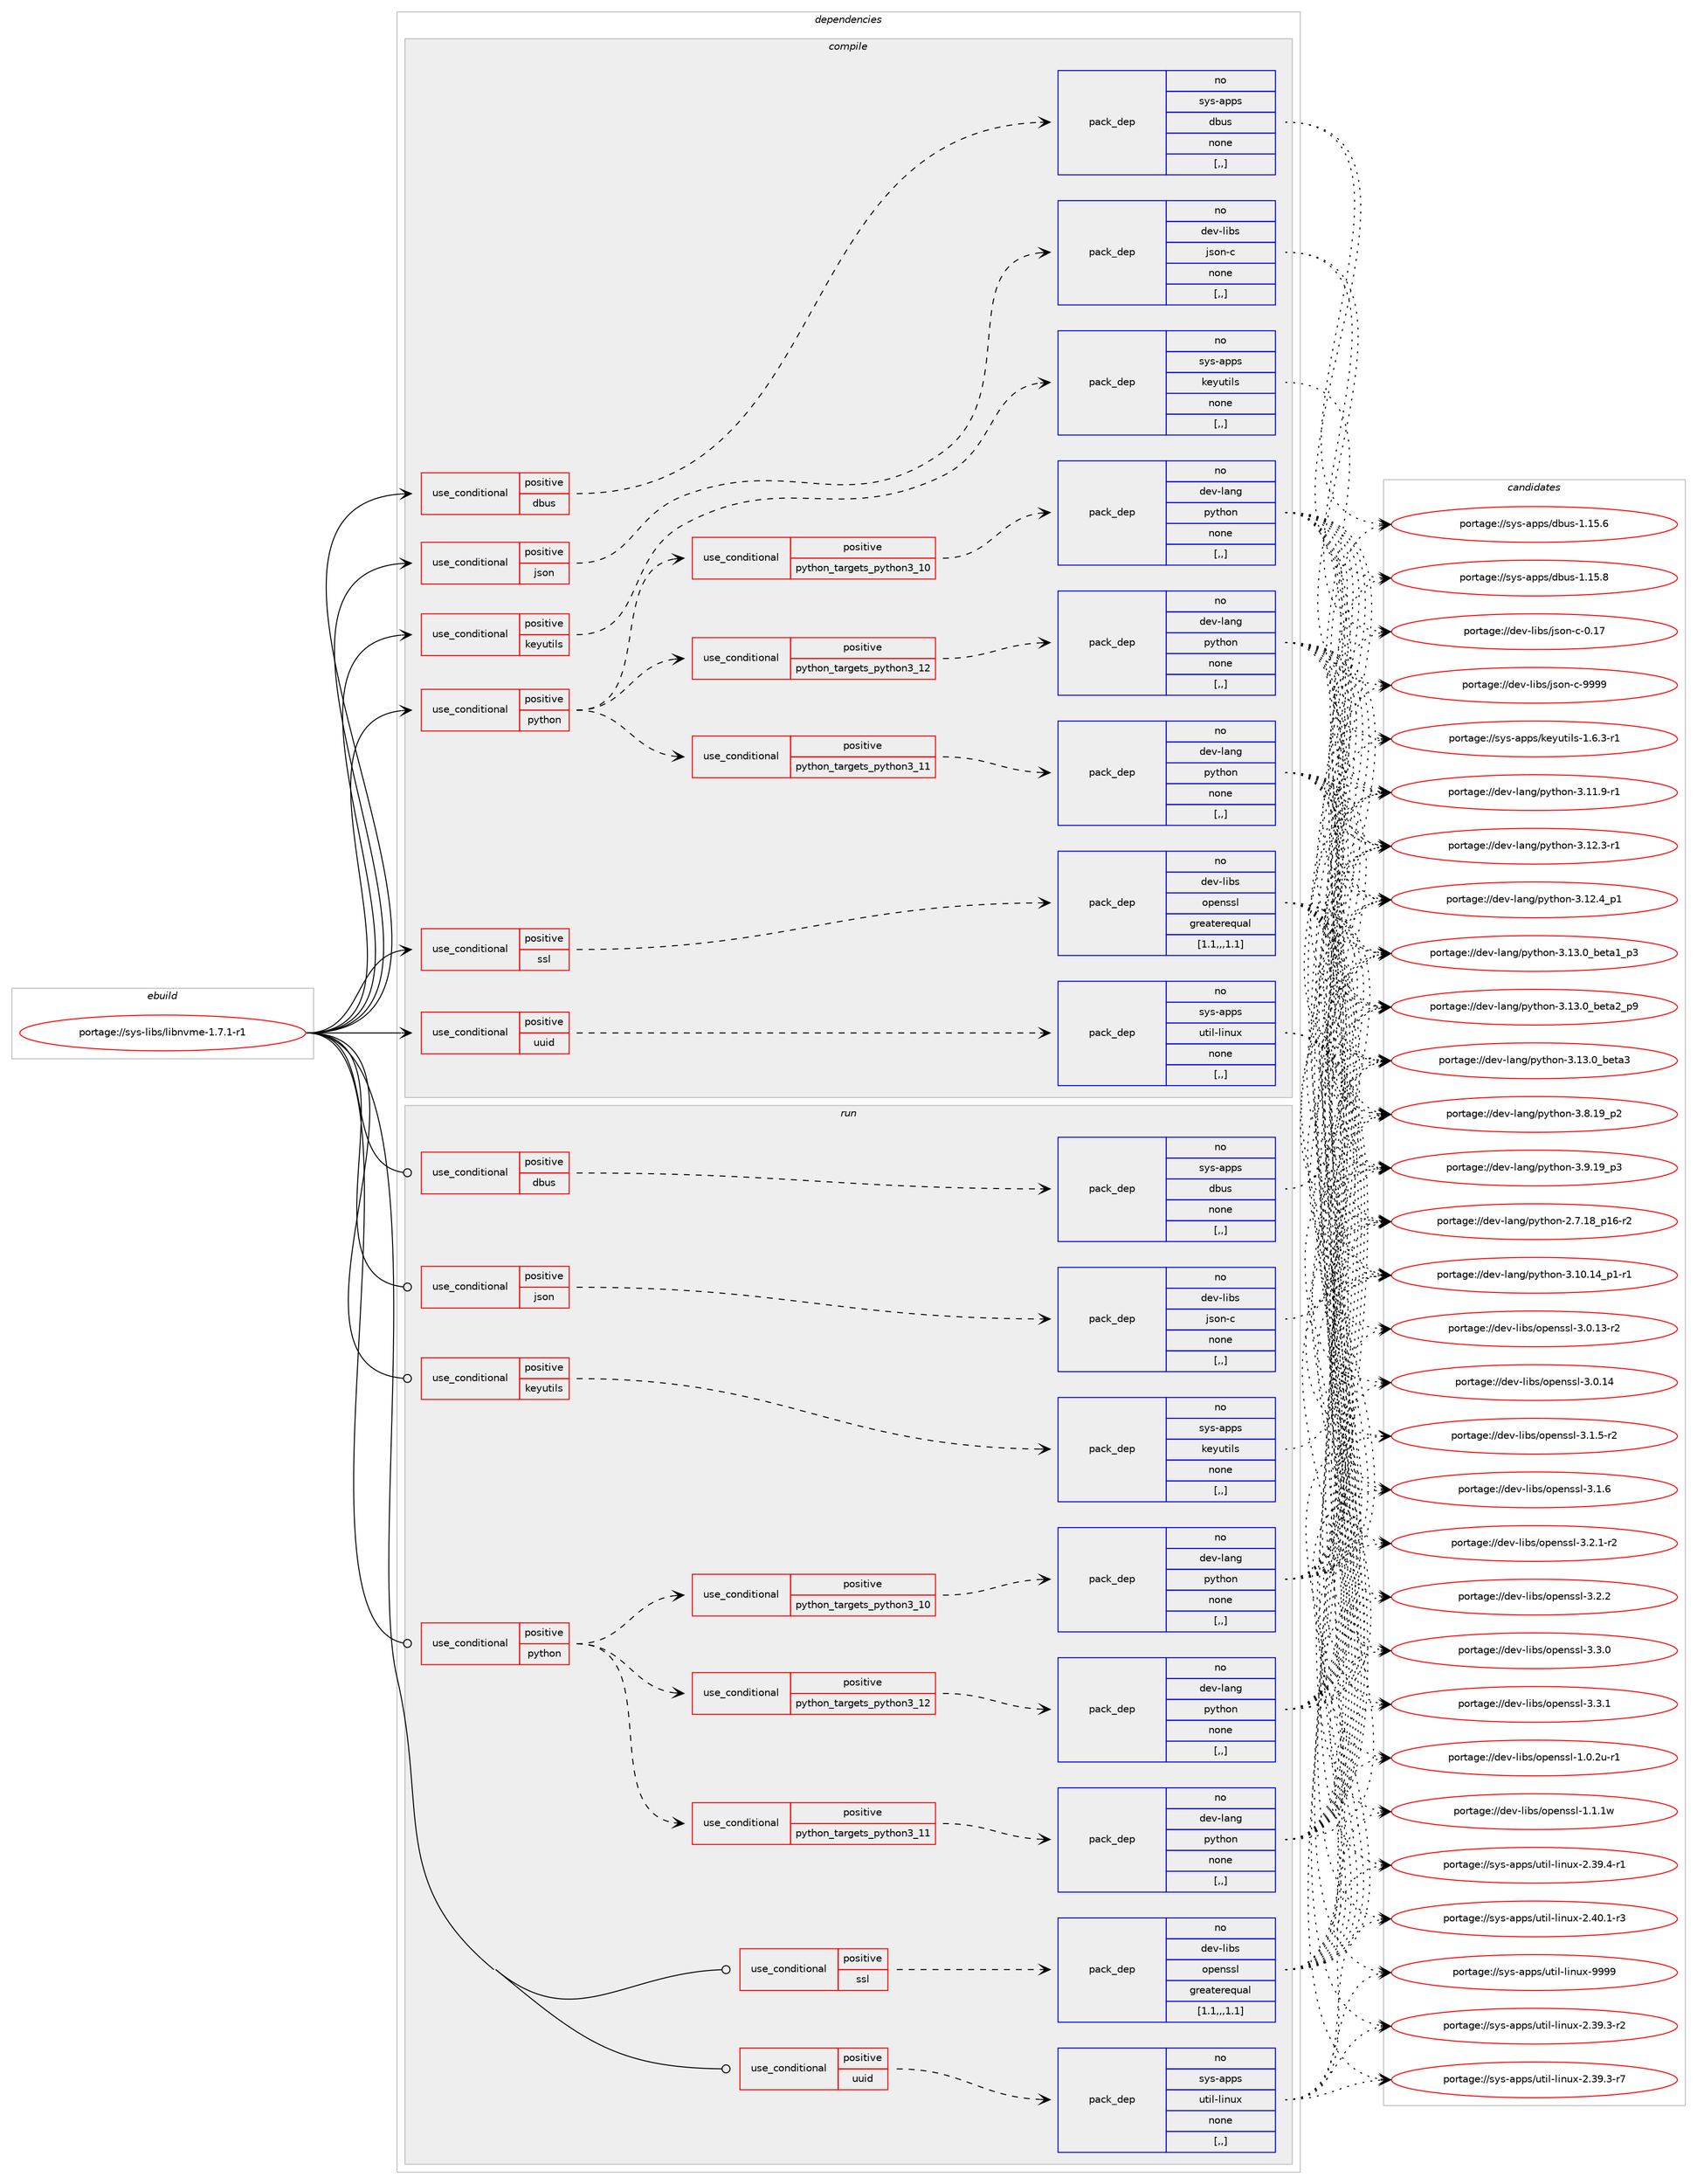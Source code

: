 digraph prolog {

# *************
# Graph options
# *************

newrank=true;
concentrate=true;
compound=true;
graph [rankdir=LR,fontname=Helvetica,fontsize=10,ranksep=1.5];#, ranksep=2.5, nodesep=0.2];
edge  [arrowhead=vee];
node  [fontname=Helvetica,fontsize=10];

# **********
# The ebuild
# **********

subgraph cluster_leftcol {
color=gray;
rank=same;
label=<<i>ebuild</i>>;
id [label="portage://sys-libs/libnvme-1.7.1-r1", color=red, width=4, href="../sys-libs/libnvme-1.7.1-r1.svg"];
}

# ****************
# The dependencies
# ****************

subgraph cluster_midcol {
color=gray;
label=<<i>dependencies</i>>;
subgraph cluster_compile {
fillcolor="#eeeeee";
style=filled;
label=<<i>compile</i>>;
subgraph cond114759 {
dependency431014 [label=<<TABLE BORDER="0" CELLBORDER="1" CELLSPACING="0" CELLPADDING="4"><TR><TD ROWSPAN="3" CELLPADDING="10">use_conditional</TD></TR><TR><TD>positive</TD></TR><TR><TD>dbus</TD></TR></TABLE>>, shape=none, color=red];
subgraph pack313330 {
dependency431015 [label=<<TABLE BORDER="0" CELLBORDER="1" CELLSPACING="0" CELLPADDING="4" WIDTH="220"><TR><TD ROWSPAN="6" CELLPADDING="30">pack_dep</TD></TR><TR><TD WIDTH="110">no</TD></TR><TR><TD>sys-apps</TD></TR><TR><TD>dbus</TD></TR><TR><TD>none</TD></TR><TR><TD>[,,]</TD></TR></TABLE>>, shape=none, color=blue];
}
dependency431014:e -> dependency431015:w [weight=20,style="dashed",arrowhead="vee"];
}
id:e -> dependency431014:w [weight=20,style="solid",arrowhead="vee"];
subgraph cond114760 {
dependency431016 [label=<<TABLE BORDER="0" CELLBORDER="1" CELLSPACING="0" CELLPADDING="4"><TR><TD ROWSPAN="3" CELLPADDING="10">use_conditional</TD></TR><TR><TD>positive</TD></TR><TR><TD>json</TD></TR></TABLE>>, shape=none, color=red];
subgraph pack313331 {
dependency431017 [label=<<TABLE BORDER="0" CELLBORDER="1" CELLSPACING="0" CELLPADDING="4" WIDTH="220"><TR><TD ROWSPAN="6" CELLPADDING="30">pack_dep</TD></TR><TR><TD WIDTH="110">no</TD></TR><TR><TD>dev-libs</TD></TR><TR><TD>json-c</TD></TR><TR><TD>none</TD></TR><TR><TD>[,,]</TD></TR></TABLE>>, shape=none, color=blue];
}
dependency431016:e -> dependency431017:w [weight=20,style="dashed",arrowhead="vee"];
}
id:e -> dependency431016:w [weight=20,style="solid",arrowhead="vee"];
subgraph cond114761 {
dependency431018 [label=<<TABLE BORDER="0" CELLBORDER="1" CELLSPACING="0" CELLPADDING="4"><TR><TD ROWSPAN="3" CELLPADDING="10">use_conditional</TD></TR><TR><TD>positive</TD></TR><TR><TD>keyutils</TD></TR></TABLE>>, shape=none, color=red];
subgraph pack313332 {
dependency431019 [label=<<TABLE BORDER="0" CELLBORDER="1" CELLSPACING="0" CELLPADDING="4" WIDTH="220"><TR><TD ROWSPAN="6" CELLPADDING="30">pack_dep</TD></TR><TR><TD WIDTH="110">no</TD></TR><TR><TD>sys-apps</TD></TR><TR><TD>keyutils</TD></TR><TR><TD>none</TD></TR><TR><TD>[,,]</TD></TR></TABLE>>, shape=none, color=blue];
}
dependency431018:e -> dependency431019:w [weight=20,style="dashed",arrowhead="vee"];
}
id:e -> dependency431018:w [weight=20,style="solid",arrowhead="vee"];
subgraph cond114762 {
dependency431020 [label=<<TABLE BORDER="0" CELLBORDER="1" CELLSPACING="0" CELLPADDING="4"><TR><TD ROWSPAN="3" CELLPADDING="10">use_conditional</TD></TR><TR><TD>positive</TD></TR><TR><TD>python</TD></TR></TABLE>>, shape=none, color=red];
subgraph cond114763 {
dependency431021 [label=<<TABLE BORDER="0" CELLBORDER="1" CELLSPACING="0" CELLPADDING="4"><TR><TD ROWSPAN="3" CELLPADDING="10">use_conditional</TD></TR><TR><TD>positive</TD></TR><TR><TD>python_targets_python3_10</TD></TR></TABLE>>, shape=none, color=red];
subgraph pack313333 {
dependency431022 [label=<<TABLE BORDER="0" CELLBORDER="1" CELLSPACING="0" CELLPADDING="4" WIDTH="220"><TR><TD ROWSPAN="6" CELLPADDING="30">pack_dep</TD></TR><TR><TD WIDTH="110">no</TD></TR><TR><TD>dev-lang</TD></TR><TR><TD>python</TD></TR><TR><TD>none</TD></TR><TR><TD>[,,]</TD></TR></TABLE>>, shape=none, color=blue];
}
dependency431021:e -> dependency431022:w [weight=20,style="dashed",arrowhead="vee"];
}
dependency431020:e -> dependency431021:w [weight=20,style="dashed",arrowhead="vee"];
subgraph cond114764 {
dependency431023 [label=<<TABLE BORDER="0" CELLBORDER="1" CELLSPACING="0" CELLPADDING="4"><TR><TD ROWSPAN="3" CELLPADDING="10">use_conditional</TD></TR><TR><TD>positive</TD></TR><TR><TD>python_targets_python3_11</TD></TR></TABLE>>, shape=none, color=red];
subgraph pack313334 {
dependency431024 [label=<<TABLE BORDER="0" CELLBORDER="1" CELLSPACING="0" CELLPADDING="4" WIDTH="220"><TR><TD ROWSPAN="6" CELLPADDING="30">pack_dep</TD></TR><TR><TD WIDTH="110">no</TD></TR><TR><TD>dev-lang</TD></TR><TR><TD>python</TD></TR><TR><TD>none</TD></TR><TR><TD>[,,]</TD></TR></TABLE>>, shape=none, color=blue];
}
dependency431023:e -> dependency431024:w [weight=20,style="dashed",arrowhead="vee"];
}
dependency431020:e -> dependency431023:w [weight=20,style="dashed",arrowhead="vee"];
subgraph cond114765 {
dependency431025 [label=<<TABLE BORDER="0" CELLBORDER="1" CELLSPACING="0" CELLPADDING="4"><TR><TD ROWSPAN="3" CELLPADDING="10">use_conditional</TD></TR><TR><TD>positive</TD></TR><TR><TD>python_targets_python3_12</TD></TR></TABLE>>, shape=none, color=red];
subgraph pack313335 {
dependency431026 [label=<<TABLE BORDER="0" CELLBORDER="1" CELLSPACING="0" CELLPADDING="4" WIDTH="220"><TR><TD ROWSPAN="6" CELLPADDING="30">pack_dep</TD></TR><TR><TD WIDTH="110">no</TD></TR><TR><TD>dev-lang</TD></TR><TR><TD>python</TD></TR><TR><TD>none</TD></TR><TR><TD>[,,]</TD></TR></TABLE>>, shape=none, color=blue];
}
dependency431025:e -> dependency431026:w [weight=20,style="dashed",arrowhead="vee"];
}
dependency431020:e -> dependency431025:w [weight=20,style="dashed",arrowhead="vee"];
}
id:e -> dependency431020:w [weight=20,style="solid",arrowhead="vee"];
subgraph cond114766 {
dependency431027 [label=<<TABLE BORDER="0" CELLBORDER="1" CELLSPACING="0" CELLPADDING="4"><TR><TD ROWSPAN="3" CELLPADDING="10">use_conditional</TD></TR><TR><TD>positive</TD></TR><TR><TD>ssl</TD></TR></TABLE>>, shape=none, color=red];
subgraph pack313336 {
dependency431028 [label=<<TABLE BORDER="0" CELLBORDER="1" CELLSPACING="0" CELLPADDING="4" WIDTH="220"><TR><TD ROWSPAN="6" CELLPADDING="30">pack_dep</TD></TR><TR><TD WIDTH="110">no</TD></TR><TR><TD>dev-libs</TD></TR><TR><TD>openssl</TD></TR><TR><TD>greaterequal</TD></TR><TR><TD>[1.1,,,1.1]</TD></TR></TABLE>>, shape=none, color=blue];
}
dependency431027:e -> dependency431028:w [weight=20,style="dashed",arrowhead="vee"];
}
id:e -> dependency431027:w [weight=20,style="solid",arrowhead="vee"];
subgraph cond114767 {
dependency431029 [label=<<TABLE BORDER="0" CELLBORDER="1" CELLSPACING="0" CELLPADDING="4"><TR><TD ROWSPAN="3" CELLPADDING="10">use_conditional</TD></TR><TR><TD>positive</TD></TR><TR><TD>uuid</TD></TR></TABLE>>, shape=none, color=red];
subgraph pack313337 {
dependency431030 [label=<<TABLE BORDER="0" CELLBORDER="1" CELLSPACING="0" CELLPADDING="4" WIDTH="220"><TR><TD ROWSPAN="6" CELLPADDING="30">pack_dep</TD></TR><TR><TD WIDTH="110">no</TD></TR><TR><TD>sys-apps</TD></TR><TR><TD>util-linux</TD></TR><TR><TD>none</TD></TR><TR><TD>[,,]</TD></TR></TABLE>>, shape=none, color=blue];
}
dependency431029:e -> dependency431030:w [weight=20,style="dashed",arrowhead="vee"];
}
id:e -> dependency431029:w [weight=20,style="solid",arrowhead="vee"];
}
subgraph cluster_compileandrun {
fillcolor="#eeeeee";
style=filled;
label=<<i>compile and run</i>>;
}
subgraph cluster_run {
fillcolor="#eeeeee";
style=filled;
label=<<i>run</i>>;
subgraph cond114768 {
dependency431031 [label=<<TABLE BORDER="0" CELLBORDER="1" CELLSPACING="0" CELLPADDING="4"><TR><TD ROWSPAN="3" CELLPADDING="10">use_conditional</TD></TR><TR><TD>positive</TD></TR><TR><TD>dbus</TD></TR></TABLE>>, shape=none, color=red];
subgraph pack313338 {
dependency431032 [label=<<TABLE BORDER="0" CELLBORDER="1" CELLSPACING="0" CELLPADDING="4" WIDTH="220"><TR><TD ROWSPAN="6" CELLPADDING="30">pack_dep</TD></TR><TR><TD WIDTH="110">no</TD></TR><TR><TD>sys-apps</TD></TR><TR><TD>dbus</TD></TR><TR><TD>none</TD></TR><TR><TD>[,,]</TD></TR></TABLE>>, shape=none, color=blue];
}
dependency431031:e -> dependency431032:w [weight=20,style="dashed",arrowhead="vee"];
}
id:e -> dependency431031:w [weight=20,style="solid",arrowhead="odot"];
subgraph cond114769 {
dependency431033 [label=<<TABLE BORDER="0" CELLBORDER="1" CELLSPACING="0" CELLPADDING="4"><TR><TD ROWSPAN="3" CELLPADDING="10">use_conditional</TD></TR><TR><TD>positive</TD></TR><TR><TD>json</TD></TR></TABLE>>, shape=none, color=red];
subgraph pack313339 {
dependency431034 [label=<<TABLE BORDER="0" CELLBORDER="1" CELLSPACING="0" CELLPADDING="4" WIDTH="220"><TR><TD ROWSPAN="6" CELLPADDING="30">pack_dep</TD></TR><TR><TD WIDTH="110">no</TD></TR><TR><TD>dev-libs</TD></TR><TR><TD>json-c</TD></TR><TR><TD>none</TD></TR><TR><TD>[,,]</TD></TR></TABLE>>, shape=none, color=blue];
}
dependency431033:e -> dependency431034:w [weight=20,style="dashed",arrowhead="vee"];
}
id:e -> dependency431033:w [weight=20,style="solid",arrowhead="odot"];
subgraph cond114770 {
dependency431035 [label=<<TABLE BORDER="0" CELLBORDER="1" CELLSPACING="0" CELLPADDING="4"><TR><TD ROWSPAN="3" CELLPADDING="10">use_conditional</TD></TR><TR><TD>positive</TD></TR><TR><TD>keyutils</TD></TR></TABLE>>, shape=none, color=red];
subgraph pack313340 {
dependency431036 [label=<<TABLE BORDER="0" CELLBORDER="1" CELLSPACING="0" CELLPADDING="4" WIDTH="220"><TR><TD ROWSPAN="6" CELLPADDING="30">pack_dep</TD></TR><TR><TD WIDTH="110">no</TD></TR><TR><TD>sys-apps</TD></TR><TR><TD>keyutils</TD></TR><TR><TD>none</TD></TR><TR><TD>[,,]</TD></TR></TABLE>>, shape=none, color=blue];
}
dependency431035:e -> dependency431036:w [weight=20,style="dashed",arrowhead="vee"];
}
id:e -> dependency431035:w [weight=20,style="solid",arrowhead="odot"];
subgraph cond114771 {
dependency431037 [label=<<TABLE BORDER="0" CELLBORDER="1" CELLSPACING="0" CELLPADDING="4"><TR><TD ROWSPAN="3" CELLPADDING="10">use_conditional</TD></TR><TR><TD>positive</TD></TR><TR><TD>python</TD></TR></TABLE>>, shape=none, color=red];
subgraph cond114772 {
dependency431038 [label=<<TABLE BORDER="0" CELLBORDER="1" CELLSPACING="0" CELLPADDING="4"><TR><TD ROWSPAN="3" CELLPADDING="10">use_conditional</TD></TR><TR><TD>positive</TD></TR><TR><TD>python_targets_python3_10</TD></TR></TABLE>>, shape=none, color=red];
subgraph pack313341 {
dependency431039 [label=<<TABLE BORDER="0" CELLBORDER="1" CELLSPACING="0" CELLPADDING="4" WIDTH="220"><TR><TD ROWSPAN="6" CELLPADDING="30">pack_dep</TD></TR><TR><TD WIDTH="110">no</TD></TR><TR><TD>dev-lang</TD></TR><TR><TD>python</TD></TR><TR><TD>none</TD></TR><TR><TD>[,,]</TD></TR></TABLE>>, shape=none, color=blue];
}
dependency431038:e -> dependency431039:w [weight=20,style="dashed",arrowhead="vee"];
}
dependency431037:e -> dependency431038:w [weight=20,style="dashed",arrowhead="vee"];
subgraph cond114773 {
dependency431040 [label=<<TABLE BORDER="0" CELLBORDER="1" CELLSPACING="0" CELLPADDING="4"><TR><TD ROWSPAN="3" CELLPADDING="10">use_conditional</TD></TR><TR><TD>positive</TD></TR><TR><TD>python_targets_python3_11</TD></TR></TABLE>>, shape=none, color=red];
subgraph pack313342 {
dependency431041 [label=<<TABLE BORDER="0" CELLBORDER="1" CELLSPACING="0" CELLPADDING="4" WIDTH="220"><TR><TD ROWSPAN="6" CELLPADDING="30">pack_dep</TD></TR><TR><TD WIDTH="110">no</TD></TR><TR><TD>dev-lang</TD></TR><TR><TD>python</TD></TR><TR><TD>none</TD></TR><TR><TD>[,,]</TD></TR></TABLE>>, shape=none, color=blue];
}
dependency431040:e -> dependency431041:w [weight=20,style="dashed",arrowhead="vee"];
}
dependency431037:e -> dependency431040:w [weight=20,style="dashed",arrowhead="vee"];
subgraph cond114774 {
dependency431042 [label=<<TABLE BORDER="0" CELLBORDER="1" CELLSPACING="0" CELLPADDING="4"><TR><TD ROWSPAN="3" CELLPADDING="10">use_conditional</TD></TR><TR><TD>positive</TD></TR><TR><TD>python_targets_python3_12</TD></TR></TABLE>>, shape=none, color=red];
subgraph pack313343 {
dependency431043 [label=<<TABLE BORDER="0" CELLBORDER="1" CELLSPACING="0" CELLPADDING="4" WIDTH="220"><TR><TD ROWSPAN="6" CELLPADDING="30">pack_dep</TD></TR><TR><TD WIDTH="110">no</TD></TR><TR><TD>dev-lang</TD></TR><TR><TD>python</TD></TR><TR><TD>none</TD></TR><TR><TD>[,,]</TD></TR></TABLE>>, shape=none, color=blue];
}
dependency431042:e -> dependency431043:w [weight=20,style="dashed",arrowhead="vee"];
}
dependency431037:e -> dependency431042:w [weight=20,style="dashed",arrowhead="vee"];
}
id:e -> dependency431037:w [weight=20,style="solid",arrowhead="odot"];
subgraph cond114775 {
dependency431044 [label=<<TABLE BORDER="0" CELLBORDER="1" CELLSPACING="0" CELLPADDING="4"><TR><TD ROWSPAN="3" CELLPADDING="10">use_conditional</TD></TR><TR><TD>positive</TD></TR><TR><TD>ssl</TD></TR></TABLE>>, shape=none, color=red];
subgraph pack313344 {
dependency431045 [label=<<TABLE BORDER="0" CELLBORDER="1" CELLSPACING="0" CELLPADDING="4" WIDTH="220"><TR><TD ROWSPAN="6" CELLPADDING="30">pack_dep</TD></TR><TR><TD WIDTH="110">no</TD></TR><TR><TD>dev-libs</TD></TR><TR><TD>openssl</TD></TR><TR><TD>greaterequal</TD></TR><TR><TD>[1.1,,,1.1]</TD></TR></TABLE>>, shape=none, color=blue];
}
dependency431044:e -> dependency431045:w [weight=20,style="dashed",arrowhead="vee"];
}
id:e -> dependency431044:w [weight=20,style="solid",arrowhead="odot"];
subgraph cond114776 {
dependency431046 [label=<<TABLE BORDER="0" CELLBORDER="1" CELLSPACING="0" CELLPADDING="4"><TR><TD ROWSPAN="3" CELLPADDING="10">use_conditional</TD></TR><TR><TD>positive</TD></TR><TR><TD>uuid</TD></TR></TABLE>>, shape=none, color=red];
subgraph pack313345 {
dependency431047 [label=<<TABLE BORDER="0" CELLBORDER="1" CELLSPACING="0" CELLPADDING="4" WIDTH="220"><TR><TD ROWSPAN="6" CELLPADDING="30">pack_dep</TD></TR><TR><TD WIDTH="110">no</TD></TR><TR><TD>sys-apps</TD></TR><TR><TD>util-linux</TD></TR><TR><TD>none</TD></TR><TR><TD>[,,]</TD></TR></TABLE>>, shape=none, color=blue];
}
dependency431046:e -> dependency431047:w [weight=20,style="dashed",arrowhead="vee"];
}
id:e -> dependency431046:w [weight=20,style="solid",arrowhead="odot"];
}
}

# **************
# The candidates
# **************

subgraph cluster_choices {
rank=same;
color=gray;
label=<<i>candidates</i>>;

subgraph choice313330 {
color=black;
nodesep=1;
choice1151211154597112112115471009811711545494649534654 [label="portage://sys-apps/dbus-1.15.6", color=red, width=4,href="../sys-apps/dbus-1.15.6.svg"];
choice1151211154597112112115471009811711545494649534656 [label="portage://sys-apps/dbus-1.15.8", color=red, width=4,href="../sys-apps/dbus-1.15.8.svg"];
dependency431015:e -> choice1151211154597112112115471009811711545494649534654:w [style=dotted,weight="100"];
dependency431015:e -> choice1151211154597112112115471009811711545494649534656:w [style=dotted,weight="100"];
}
subgraph choice313331 {
color=black;
nodesep=1;
choice10010111845108105981154710611511111045994548464955 [label="portage://dev-libs/json-c-0.17", color=red, width=4,href="../dev-libs/json-c-0.17.svg"];
choice10010111845108105981154710611511111045994557575757 [label="portage://dev-libs/json-c-9999", color=red, width=4,href="../dev-libs/json-c-9999.svg"];
dependency431017:e -> choice10010111845108105981154710611511111045994548464955:w [style=dotted,weight="100"];
dependency431017:e -> choice10010111845108105981154710611511111045994557575757:w [style=dotted,weight="100"];
}
subgraph choice313332 {
color=black;
nodesep=1;
choice1151211154597112112115471071011211171161051081154549465446514511449 [label="portage://sys-apps/keyutils-1.6.3-r1", color=red, width=4,href="../sys-apps/keyutils-1.6.3-r1.svg"];
dependency431019:e -> choice1151211154597112112115471071011211171161051081154549465446514511449:w [style=dotted,weight="100"];
}
subgraph choice313333 {
color=black;
nodesep=1;
choice100101118451089711010347112121116104111110455046554649569511249544511450 [label="portage://dev-lang/python-2.7.18_p16-r2", color=red, width=4,href="../dev-lang/python-2.7.18_p16-r2.svg"];
choice100101118451089711010347112121116104111110455146494846495295112494511449 [label="portage://dev-lang/python-3.10.14_p1-r1", color=red, width=4,href="../dev-lang/python-3.10.14_p1-r1.svg"];
choice100101118451089711010347112121116104111110455146494946574511449 [label="portage://dev-lang/python-3.11.9-r1", color=red, width=4,href="../dev-lang/python-3.11.9-r1.svg"];
choice100101118451089711010347112121116104111110455146495046514511449 [label="portage://dev-lang/python-3.12.3-r1", color=red, width=4,href="../dev-lang/python-3.12.3-r1.svg"];
choice100101118451089711010347112121116104111110455146495046529511249 [label="portage://dev-lang/python-3.12.4_p1", color=red, width=4,href="../dev-lang/python-3.12.4_p1.svg"];
choice10010111845108971101034711212111610411111045514649514648959810111697499511251 [label="portage://dev-lang/python-3.13.0_beta1_p3", color=red, width=4,href="../dev-lang/python-3.13.0_beta1_p3.svg"];
choice10010111845108971101034711212111610411111045514649514648959810111697509511257 [label="portage://dev-lang/python-3.13.0_beta2_p9", color=red, width=4,href="../dev-lang/python-3.13.0_beta2_p9.svg"];
choice1001011184510897110103471121211161041111104551464951464895981011169751 [label="portage://dev-lang/python-3.13.0_beta3", color=red, width=4,href="../dev-lang/python-3.13.0_beta3.svg"];
choice100101118451089711010347112121116104111110455146564649579511250 [label="portage://dev-lang/python-3.8.19_p2", color=red, width=4,href="../dev-lang/python-3.8.19_p2.svg"];
choice100101118451089711010347112121116104111110455146574649579511251 [label="portage://dev-lang/python-3.9.19_p3", color=red, width=4,href="../dev-lang/python-3.9.19_p3.svg"];
dependency431022:e -> choice100101118451089711010347112121116104111110455046554649569511249544511450:w [style=dotted,weight="100"];
dependency431022:e -> choice100101118451089711010347112121116104111110455146494846495295112494511449:w [style=dotted,weight="100"];
dependency431022:e -> choice100101118451089711010347112121116104111110455146494946574511449:w [style=dotted,weight="100"];
dependency431022:e -> choice100101118451089711010347112121116104111110455146495046514511449:w [style=dotted,weight="100"];
dependency431022:e -> choice100101118451089711010347112121116104111110455146495046529511249:w [style=dotted,weight="100"];
dependency431022:e -> choice10010111845108971101034711212111610411111045514649514648959810111697499511251:w [style=dotted,weight="100"];
dependency431022:e -> choice10010111845108971101034711212111610411111045514649514648959810111697509511257:w [style=dotted,weight="100"];
dependency431022:e -> choice1001011184510897110103471121211161041111104551464951464895981011169751:w [style=dotted,weight="100"];
dependency431022:e -> choice100101118451089711010347112121116104111110455146564649579511250:w [style=dotted,weight="100"];
dependency431022:e -> choice100101118451089711010347112121116104111110455146574649579511251:w [style=dotted,weight="100"];
}
subgraph choice313334 {
color=black;
nodesep=1;
choice100101118451089711010347112121116104111110455046554649569511249544511450 [label="portage://dev-lang/python-2.7.18_p16-r2", color=red, width=4,href="../dev-lang/python-2.7.18_p16-r2.svg"];
choice100101118451089711010347112121116104111110455146494846495295112494511449 [label="portage://dev-lang/python-3.10.14_p1-r1", color=red, width=4,href="../dev-lang/python-3.10.14_p1-r1.svg"];
choice100101118451089711010347112121116104111110455146494946574511449 [label="portage://dev-lang/python-3.11.9-r1", color=red, width=4,href="../dev-lang/python-3.11.9-r1.svg"];
choice100101118451089711010347112121116104111110455146495046514511449 [label="portage://dev-lang/python-3.12.3-r1", color=red, width=4,href="../dev-lang/python-3.12.3-r1.svg"];
choice100101118451089711010347112121116104111110455146495046529511249 [label="portage://dev-lang/python-3.12.4_p1", color=red, width=4,href="../dev-lang/python-3.12.4_p1.svg"];
choice10010111845108971101034711212111610411111045514649514648959810111697499511251 [label="portage://dev-lang/python-3.13.0_beta1_p3", color=red, width=4,href="../dev-lang/python-3.13.0_beta1_p3.svg"];
choice10010111845108971101034711212111610411111045514649514648959810111697509511257 [label="portage://dev-lang/python-3.13.0_beta2_p9", color=red, width=4,href="../dev-lang/python-3.13.0_beta2_p9.svg"];
choice1001011184510897110103471121211161041111104551464951464895981011169751 [label="portage://dev-lang/python-3.13.0_beta3", color=red, width=4,href="../dev-lang/python-3.13.0_beta3.svg"];
choice100101118451089711010347112121116104111110455146564649579511250 [label="portage://dev-lang/python-3.8.19_p2", color=red, width=4,href="../dev-lang/python-3.8.19_p2.svg"];
choice100101118451089711010347112121116104111110455146574649579511251 [label="portage://dev-lang/python-3.9.19_p3", color=red, width=4,href="../dev-lang/python-3.9.19_p3.svg"];
dependency431024:e -> choice100101118451089711010347112121116104111110455046554649569511249544511450:w [style=dotted,weight="100"];
dependency431024:e -> choice100101118451089711010347112121116104111110455146494846495295112494511449:w [style=dotted,weight="100"];
dependency431024:e -> choice100101118451089711010347112121116104111110455146494946574511449:w [style=dotted,weight="100"];
dependency431024:e -> choice100101118451089711010347112121116104111110455146495046514511449:w [style=dotted,weight="100"];
dependency431024:e -> choice100101118451089711010347112121116104111110455146495046529511249:w [style=dotted,weight="100"];
dependency431024:e -> choice10010111845108971101034711212111610411111045514649514648959810111697499511251:w [style=dotted,weight="100"];
dependency431024:e -> choice10010111845108971101034711212111610411111045514649514648959810111697509511257:w [style=dotted,weight="100"];
dependency431024:e -> choice1001011184510897110103471121211161041111104551464951464895981011169751:w [style=dotted,weight="100"];
dependency431024:e -> choice100101118451089711010347112121116104111110455146564649579511250:w [style=dotted,weight="100"];
dependency431024:e -> choice100101118451089711010347112121116104111110455146574649579511251:w [style=dotted,weight="100"];
}
subgraph choice313335 {
color=black;
nodesep=1;
choice100101118451089711010347112121116104111110455046554649569511249544511450 [label="portage://dev-lang/python-2.7.18_p16-r2", color=red, width=4,href="../dev-lang/python-2.7.18_p16-r2.svg"];
choice100101118451089711010347112121116104111110455146494846495295112494511449 [label="portage://dev-lang/python-3.10.14_p1-r1", color=red, width=4,href="../dev-lang/python-3.10.14_p1-r1.svg"];
choice100101118451089711010347112121116104111110455146494946574511449 [label="portage://dev-lang/python-3.11.9-r1", color=red, width=4,href="../dev-lang/python-3.11.9-r1.svg"];
choice100101118451089711010347112121116104111110455146495046514511449 [label="portage://dev-lang/python-3.12.3-r1", color=red, width=4,href="../dev-lang/python-3.12.3-r1.svg"];
choice100101118451089711010347112121116104111110455146495046529511249 [label="portage://dev-lang/python-3.12.4_p1", color=red, width=4,href="../dev-lang/python-3.12.4_p1.svg"];
choice10010111845108971101034711212111610411111045514649514648959810111697499511251 [label="portage://dev-lang/python-3.13.0_beta1_p3", color=red, width=4,href="../dev-lang/python-3.13.0_beta1_p3.svg"];
choice10010111845108971101034711212111610411111045514649514648959810111697509511257 [label="portage://dev-lang/python-3.13.0_beta2_p9", color=red, width=4,href="../dev-lang/python-3.13.0_beta2_p9.svg"];
choice1001011184510897110103471121211161041111104551464951464895981011169751 [label="portage://dev-lang/python-3.13.0_beta3", color=red, width=4,href="../dev-lang/python-3.13.0_beta3.svg"];
choice100101118451089711010347112121116104111110455146564649579511250 [label="portage://dev-lang/python-3.8.19_p2", color=red, width=4,href="../dev-lang/python-3.8.19_p2.svg"];
choice100101118451089711010347112121116104111110455146574649579511251 [label="portage://dev-lang/python-3.9.19_p3", color=red, width=4,href="../dev-lang/python-3.9.19_p3.svg"];
dependency431026:e -> choice100101118451089711010347112121116104111110455046554649569511249544511450:w [style=dotted,weight="100"];
dependency431026:e -> choice100101118451089711010347112121116104111110455146494846495295112494511449:w [style=dotted,weight="100"];
dependency431026:e -> choice100101118451089711010347112121116104111110455146494946574511449:w [style=dotted,weight="100"];
dependency431026:e -> choice100101118451089711010347112121116104111110455146495046514511449:w [style=dotted,weight="100"];
dependency431026:e -> choice100101118451089711010347112121116104111110455146495046529511249:w [style=dotted,weight="100"];
dependency431026:e -> choice10010111845108971101034711212111610411111045514649514648959810111697499511251:w [style=dotted,weight="100"];
dependency431026:e -> choice10010111845108971101034711212111610411111045514649514648959810111697509511257:w [style=dotted,weight="100"];
dependency431026:e -> choice1001011184510897110103471121211161041111104551464951464895981011169751:w [style=dotted,weight="100"];
dependency431026:e -> choice100101118451089711010347112121116104111110455146564649579511250:w [style=dotted,weight="100"];
dependency431026:e -> choice100101118451089711010347112121116104111110455146574649579511251:w [style=dotted,weight="100"];
}
subgraph choice313336 {
color=black;
nodesep=1;
choice1001011184510810598115471111121011101151151084549464846501174511449 [label="portage://dev-libs/openssl-1.0.2u-r1", color=red, width=4,href="../dev-libs/openssl-1.0.2u-r1.svg"];
choice100101118451081059811547111112101110115115108454946494649119 [label="portage://dev-libs/openssl-1.1.1w", color=red, width=4,href="../dev-libs/openssl-1.1.1w.svg"];
choice100101118451081059811547111112101110115115108455146484649514511450 [label="portage://dev-libs/openssl-3.0.13-r2", color=red, width=4,href="../dev-libs/openssl-3.0.13-r2.svg"];
choice10010111845108105981154711111210111011511510845514648464952 [label="portage://dev-libs/openssl-3.0.14", color=red, width=4,href="../dev-libs/openssl-3.0.14.svg"];
choice1001011184510810598115471111121011101151151084551464946534511450 [label="portage://dev-libs/openssl-3.1.5-r2", color=red, width=4,href="../dev-libs/openssl-3.1.5-r2.svg"];
choice100101118451081059811547111112101110115115108455146494654 [label="portage://dev-libs/openssl-3.1.6", color=red, width=4,href="../dev-libs/openssl-3.1.6.svg"];
choice1001011184510810598115471111121011101151151084551465046494511450 [label="portage://dev-libs/openssl-3.2.1-r2", color=red, width=4,href="../dev-libs/openssl-3.2.1-r2.svg"];
choice100101118451081059811547111112101110115115108455146504650 [label="portage://dev-libs/openssl-3.2.2", color=red, width=4,href="../dev-libs/openssl-3.2.2.svg"];
choice100101118451081059811547111112101110115115108455146514648 [label="portage://dev-libs/openssl-3.3.0", color=red, width=4,href="../dev-libs/openssl-3.3.0.svg"];
choice100101118451081059811547111112101110115115108455146514649 [label="portage://dev-libs/openssl-3.3.1", color=red, width=4,href="../dev-libs/openssl-3.3.1.svg"];
dependency431028:e -> choice1001011184510810598115471111121011101151151084549464846501174511449:w [style=dotted,weight="100"];
dependency431028:e -> choice100101118451081059811547111112101110115115108454946494649119:w [style=dotted,weight="100"];
dependency431028:e -> choice100101118451081059811547111112101110115115108455146484649514511450:w [style=dotted,weight="100"];
dependency431028:e -> choice10010111845108105981154711111210111011511510845514648464952:w [style=dotted,weight="100"];
dependency431028:e -> choice1001011184510810598115471111121011101151151084551464946534511450:w [style=dotted,weight="100"];
dependency431028:e -> choice100101118451081059811547111112101110115115108455146494654:w [style=dotted,weight="100"];
dependency431028:e -> choice1001011184510810598115471111121011101151151084551465046494511450:w [style=dotted,weight="100"];
dependency431028:e -> choice100101118451081059811547111112101110115115108455146504650:w [style=dotted,weight="100"];
dependency431028:e -> choice100101118451081059811547111112101110115115108455146514648:w [style=dotted,weight="100"];
dependency431028:e -> choice100101118451081059811547111112101110115115108455146514649:w [style=dotted,weight="100"];
}
subgraph choice313337 {
color=black;
nodesep=1;
choice11512111545971121121154711711610510845108105110117120455046515746514511450 [label="portage://sys-apps/util-linux-2.39.3-r2", color=red, width=4,href="../sys-apps/util-linux-2.39.3-r2.svg"];
choice11512111545971121121154711711610510845108105110117120455046515746514511455 [label="portage://sys-apps/util-linux-2.39.3-r7", color=red, width=4,href="../sys-apps/util-linux-2.39.3-r7.svg"];
choice11512111545971121121154711711610510845108105110117120455046515746524511449 [label="portage://sys-apps/util-linux-2.39.4-r1", color=red, width=4,href="../sys-apps/util-linux-2.39.4-r1.svg"];
choice11512111545971121121154711711610510845108105110117120455046524846494511451 [label="portage://sys-apps/util-linux-2.40.1-r3", color=red, width=4,href="../sys-apps/util-linux-2.40.1-r3.svg"];
choice115121115459711211211547117116105108451081051101171204557575757 [label="portage://sys-apps/util-linux-9999", color=red, width=4,href="../sys-apps/util-linux-9999.svg"];
dependency431030:e -> choice11512111545971121121154711711610510845108105110117120455046515746514511450:w [style=dotted,weight="100"];
dependency431030:e -> choice11512111545971121121154711711610510845108105110117120455046515746514511455:w [style=dotted,weight="100"];
dependency431030:e -> choice11512111545971121121154711711610510845108105110117120455046515746524511449:w [style=dotted,weight="100"];
dependency431030:e -> choice11512111545971121121154711711610510845108105110117120455046524846494511451:w [style=dotted,weight="100"];
dependency431030:e -> choice115121115459711211211547117116105108451081051101171204557575757:w [style=dotted,weight="100"];
}
subgraph choice313338 {
color=black;
nodesep=1;
choice1151211154597112112115471009811711545494649534654 [label="portage://sys-apps/dbus-1.15.6", color=red, width=4,href="../sys-apps/dbus-1.15.6.svg"];
choice1151211154597112112115471009811711545494649534656 [label="portage://sys-apps/dbus-1.15.8", color=red, width=4,href="../sys-apps/dbus-1.15.8.svg"];
dependency431032:e -> choice1151211154597112112115471009811711545494649534654:w [style=dotted,weight="100"];
dependency431032:e -> choice1151211154597112112115471009811711545494649534656:w [style=dotted,weight="100"];
}
subgraph choice313339 {
color=black;
nodesep=1;
choice10010111845108105981154710611511111045994548464955 [label="portage://dev-libs/json-c-0.17", color=red, width=4,href="../dev-libs/json-c-0.17.svg"];
choice10010111845108105981154710611511111045994557575757 [label="portage://dev-libs/json-c-9999", color=red, width=4,href="../dev-libs/json-c-9999.svg"];
dependency431034:e -> choice10010111845108105981154710611511111045994548464955:w [style=dotted,weight="100"];
dependency431034:e -> choice10010111845108105981154710611511111045994557575757:w [style=dotted,weight="100"];
}
subgraph choice313340 {
color=black;
nodesep=1;
choice1151211154597112112115471071011211171161051081154549465446514511449 [label="portage://sys-apps/keyutils-1.6.3-r1", color=red, width=4,href="../sys-apps/keyutils-1.6.3-r1.svg"];
dependency431036:e -> choice1151211154597112112115471071011211171161051081154549465446514511449:w [style=dotted,weight="100"];
}
subgraph choice313341 {
color=black;
nodesep=1;
choice100101118451089711010347112121116104111110455046554649569511249544511450 [label="portage://dev-lang/python-2.7.18_p16-r2", color=red, width=4,href="../dev-lang/python-2.7.18_p16-r2.svg"];
choice100101118451089711010347112121116104111110455146494846495295112494511449 [label="portage://dev-lang/python-3.10.14_p1-r1", color=red, width=4,href="../dev-lang/python-3.10.14_p1-r1.svg"];
choice100101118451089711010347112121116104111110455146494946574511449 [label="portage://dev-lang/python-3.11.9-r1", color=red, width=4,href="../dev-lang/python-3.11.9-r1.svg"];
choice100101118451089711010347112121116104111110455146495046514511449 [label="portage://dev-lang/python-3.12.3-r1", color=red, width=4,href="../dev-lang/python-3.12.3-r1.svg"];
choice100101118451089711010347112121116104111110455146495046529511249 [label="portage://dev-lang/python-3.12.4_p1", color=red, width=4,href="../dev-lang/python-3.12.4_p1.svg"];
choice10010111845108971101034711212111610411111045514649514648959810111697499511251 [label="portage://dev-lang/python-3.13.0_beta1_p3", color=red, width=4,href="../dev-lang/python-3.13.0_beta1_p3.svg"];
choice10010111845108971101034711212111610411111045514649514648959810111697509511257 [label="portage://dev-lang/python-3.13.0_beta2_p9", color=red, width=4,href="../dev-lang/python-3.13.0_beta2_p9.svg"];
choice1001011184510897110103471121211161041111104551464951464895981011169751 [label="portage://dev-lang/python-3.13.0_beta3", color=red, width=4,href="../dev-lang/python-3.13.0_beta3.svg"];
choice100101118451089711010347112121116104111110455146564649579511250 [label="portage://dev-lang/python-3.8.19_p2", color=red, width=4,href="../dev-lang/python-3.8.19_p2.svg"];
choice100101118451089711010347112121116104111110455146574649579511251 [label="portage://dev-lang/python-3.9.19_p3", color=red, width=4,href="../dev-lang/python-3.9.19_p3.svg"];
dependency431039:e -> choice100101118451089711010347112121116104111110455046554649569511249544511450:w [style=dotted,weight="100"];
dependency431039:e -> choice100101118451089711010347112121116104111110455146494846495295112494511449:w [style=dotted,weight="100"];
dependency431039:e -> choice100101118451089711010347112121116104111110455146494946574511449:w [style=dotted,weight="100"];
dependency431039:e -> choice100101118451089711010347112121116104111110455146495046514511449:w [style=dotted,weight="100"];
dependency431039:e -> choice100101118451089711010347112121116104111110455146495046529511249:w [style=dotted,weight="100"];
dependency431039:e -> choice10010111845108971101034711212111610411111045514649514648959810111697499511251:w [style=dotted,weight="100"];
dependency431039:e -> choice10010111845108971101034711212111610411111045514649514648959810111697509511257:w [style=dotted,weight="100"];
dependency431039:e -> choice1001011184510897110103471121211161041111104551464951464895981011169751:w [style=dotted,weight="100"];
dependency431039:e -> choice100101118451089711010347112121116104111110455146564649579511250:w [style=dotted,weight="100"];
dependency431039:e -> choice100101118451089711010347112121116104111110455146574649579511251:w [style=dotted,weight="100"];
}
subgraph choice313342 {
color=black;
nodesep=1;
choice100101118451089711010347112121116104111110455046554649569511249544511450 [label="portage://dev-lang/python-2.7.18_p16-r2", color=red, width=4,href="../dev-lang/python-2.7.18_p16-r2.svg"];
choice100101118451089711010347112121116104111110455146494846495295112494511449 [label="portage://dev-lang/python-3.10.14_p1-r1", color=red, width=4,href="../dev-lang/python-3.10.14_p1-r1.svg"];
choice100101118451089711010347112121116104111110455146494946574511449 [label="portage://dev-lang/python-3.11.9-r1", color=red, width=4,href="../dev-lang/python-3.11.9-r1.svg"];
choice100101118451089711010347112121116104111110455146495046514511449 [label="portage://dev-lang/python-3.12.3-r1", color=red, width=4,href="../dev-lang/python-3.12.3-r1.svg"];
choice100101118451089711010347112121116104111110455146495046529511249 [label="portage://dev-lang/python-3.12.4_p1", color=red, width=4,href="../dev-lang/python-3.12.4_p1.svg"];
choice10010111845108971101034711212111610411111045514649514648959810111697499511251 [label="portage://dev-lang/python-3.13.0_beta1_p3", color=red, width=4,href="../dev-lang/python-3.13.0_beta1_p3.svg"];
choice10010111845108971101034711212111610411111045514649514648959810111697509511257 [label="portage://dev-lang/python-3.13.0_beta2_p9", color=red, width=4,href="../dev-lang/python-3.13.0_beta2_p9.svg"];
choice1001011184510897110103471121211161041111104551464951464895981011169751 [label="portage://dev-lang/python-3.13.0_beta3", color=red, width=4,href="../dev-lang/python-3.13.0_beta3.svg"];
choice100101118451089711010347112121116104111110455146564649579511250 [label="portage://dev-lang/python-3.8.19_p2", color=red, width=4,href="../dev-lang/python-3.8.19_p2.svg"];
choice100101118451089711010347112121116104111110455146574649579511251 [label="portage://dev-lang/python-3.9.19_p3", color=red, width=4,href="../dev-lang/python-3.9.19_p3.svg"];
dependency431041:e -> choice100101118451089711010347112121116104111110455046554649569511249544511450:w [style=dotted,weight="100"];
dependency431041:e -> choice100101118451089711010347112121116104111110455146494846495295112494511449:w [style=dotted,weight="100"];
dependency431041:e -> choice100101118451089711010347112121116104111110455146494946574511449:w [style=dotted,weight="100"];
dependency431041:e -> choice100101118451089711010347112121116104111110455146495046514511449:w [style=dotted,weight="100"];
dependency431041:e -> choice100101118451089711010347112121116104111110455146495046529511249:w [style=dotted,weight="100"];
dependency431041:e -> choice10010111845108971101034711212111610411111045514649514648959810111697499511251:w [style=dotted,weight="100"];
dependency431041:e -> choice10010111845108971101034711212111610411111045514649514648959810111697509511257:w [style=dotted,weight="100"];
dependency431041:e -> choice1001011184510897110103471121211161041111104551464951464895981011169751:w [style=dotted,weight="100"];
dependency431041:e -> choice100101118451089711010347112121116104111110455146564649579511250:w [style=dotted,weight="100"];
dependency431041:e -> choice100101118451089711010347112121116104111110455146574649579511251:w [style=dotted,weight="100"];
}
subgraph choice313343 {
color=black;
nodesep=1;
choice100101118451089711010347112121116104111110455046554649569511249544511450 [label="portage://dev-lang/python-2.7.18_p16-r2", color=red, width=4,href="../dev-lang/python-2.7.18_p16-r2.svg"];
choice100101118451089711010347112121116104111110455146494846495295112494511449 [label="portage://dev-lang/python-3.10.14_p1-r1", color=red, width=4,href="../dev-lang/python-3.10.14_p1-r1.svg"];
choice100101118451089711010347112121116104111110455146494946574511449 [label="portage://dev-lang/python-3.11.9-r1", color=red, width=4,href="../dev-lang/python-3.11.9-r1.svg"];
choice100101118451089711010347112121116104111110455146495046514511449 [label="portage://dev-lang/python-3.12.3-r1", color=red, width=4,href="../dev-lang/python-3.12.3-r1.svg"];
choice100101118451089711010347112121116104111110455146495046529511249 [label="portage://dev-lang/python-3.12.4_p1", color=red, width=4,href="../dev-lang/python-3.12.4_p1.svg"];
choice10010111845108971101034711212111610411111045514649514648959810111697499511251 [label="portage://dev-lang/python-3.13.0_beta1_p3", color=red, width=4,href="../dev-lang/python-3.13.0_beta1_p3.svg"];
choice10010111845108971101034711212111610411111045514649514648959810111697509511257 [label="portage://dev-lang/python-3.13.0_beta2_p9", color=red, width=4,href="../dev-lang/python-3.13.0_beta2_p9.svg"];
choice1001011184510897110103471121211161041111104551464951464895981011169751 [label="portage://dev-lang/python-3.13.0_beta3", color=red, width=4,href="../dev-lang/python-3.13.0_beta3.svg"];
choice100101118451089711010347112121116104111110455146564649579511250 [label="portage://dev-lang/python-3.8.19_p2", color=red, width=4,href="../dev-lang/python-3.8.19_p2.svg"];
choice100101118451089711010347112121116104111110455146574649579511251 [label="portage://dev-lang/python-3.9.19_p3", color=red, width=4,href="../dev-lang/python-3.9.19_p3.svg"];
dependency431043:e -> choice100101118451089711010347112121116104111110455046554649569511249544511450:w [style=dotted,weight="100"];
dependency431043:e -> choice100101118451089711010347112121116104111110455146494846495295112494511449:w [style=dotted,weight="100"];
dependency431043:e -> choice100101118451089711010347112121116104111110455146494946574511449:w [style=dotted,weight="100"];
dependency431043:e -> choice100101118451089711010347112121116104111110455146495046514511449:w [style=dotted,weight="100"];
dependency431043:e -> choice100101118451089711010347112121116104111110455146495046529511249:w [style=dotted,weight="100"];
dependency431043:e -> choice10010111845108971101034711212111610411111045514649514648959810111697499511251:w [style=dotted,weight="100"];
dependency431043:e -> choice10010111845108971101034711212111610411111045514649514648959810111697509511257:w [style=dotted,weight="100"];
dependency431043:e -> choice1001011184510897110103471121211161041111104551464951464895981011169751:w [style=dotted,weight="100"];
dependency431043:e -> choice100101118451089711010347112121116104111110455146564649579511250:w [style=dotted,weight="100"];
dependency431043:e -> choice100101118451089711010347112121116104111110455146574649579511251:w [style=dotted,weight="100"];
}
subgraph choice313344 {
color=black;
nodesep=1;
choice1001011184510810598115471111121011101151151084549464846501174511449 [label="portage://dev-libs/openssl-1.0.2u-r1", color=red, width=4,href="../dev-libs/openssl-1.0.2u-r1.svg"];
choice100101118451081059811547111112101110115115108454946494649119 [label="portage://dev-libs/openssl-1.1.1w", color=red, width=4,href="../dev-libs/openssl-1.1.1w.svg"];
choice100101118451081059811547111112101110115115108455146484649514511450 [label="portage://dev-libs/openssl-3.0.13-r2", color=red, width=4,href="../dev-libs/openssl-3.0.13-r2.svg"];
choice10010111845108105981154711111210111011511510845514648464952 [label="portage://dev-libs/openssl-3.0.14", color=red, width=4,href="../dev-libs/openssl-3.0.14.svg"];
choice1001011184510810598115471111121011101151151084551464946534511450 [label="portage://dev-libs/openssl-3.1.5-r2", color=red, width=4,href="../dev-libs/openssl-3.1.5-r2.svg"];
choice100101118451081059811547111112101110115115108455146494654 [label="portage://dev-libs/openssl-3.1.6", color=red, width=4,href="../dev-libs/openssl-3.1.6.svg"];
choice1001011184510810598115471111121011101151151084551465046494511450 [label="portage://dev-libs/openssl-3.2.1-r2", color=red, width=4,href="../dev-libs/openssl-3.2.1-r2.svg"];
choice100101118451081059811547111112101110115115108455146504650 [label="portage://dev-libs/openssl-3.2.2", color=red, width=4,href="../dev-libs/openssl-3.2.2.svg"];
choice100101118451081059811547111112101110115115108455146514648 [label="portage://dev-libs/openssl-3.3.0", color=red, width=4,href="../dev-libs/openssl-3.3.0.svg"];
choice100101118451081059811547111112101110115115108455146514649 [label="portage://dev-libs/openssl-3.3.1", color=red, width=4,href="../dev-libs/openssl-3.3.1.svg"];
dependency431045:e -> choice1001011184510810598115471111121011101151151084549464846501174511449:w [style=dotted,weight="100"];
dependency431045:e -> choice100101118451081059811547111112101110115115108454946494649119:w [style=dotted,weight="100"];
dependency431045:e -> choice100101118451081059811547111112101110115115108455146484649514511450:w [style=dotted,weight="100"];
dependency431045:e -> choice10010111845108105981154711111210111011511510845514648464952:w [style=dotted,weight="100"];
dependency431045:e -> choice1001011184510810598115471111121011101151151084551464946534511450:w [style=dotted,weight="100"];
dependency431045:e -> choice100101118451081059811547111112101110115115108455146494654:w [style=dotted,weight="100"];
dependency431045:e -> choice1001011184510810598115471111121011101151151084551465046494511450:w [style=dotted,weight="100"];
dependency431045:e -> choice100101118451081059811547111112101110115115108455146504650:w [style=dotted,weight="100"];
dependency431045:e -> choice100101118451081059811547111112101110115115108455146514648:w [style=dotted,weight="100"];
dependency431045:e -> choice100101118451081059811547111112101110115115108455146514649:w [style=dotted,weight="100"];
}
subgraph choice313345 {
color=black;
nodesep=1;
choice11512111545971121121154711711610510845108105110117120455046515746514511450 [label="portage://sys-apps/util-linux-2.39.3-r2", color=red, width=4,href="../sys-apps/util-linux-2.39.3-r2.svg"];
choice11512111545971121121154711711610510845108105110117120455046515746514511455 [label="portage://sys-apps/util-linux-2.39.3-r7", color=red, width=4,href="../sys-apps/util-linux-2.39.3-r7.svg"];
choice11512111545971121121154711711610510845108105110117120455046515746524511449 [label="portage://sys-apps/util-linux-2.39.4-r1", color=red, width=4,href="../sys-apps/util-linux-2.39.4-r1.svg"];
choice11512111545971121121154711711610510845108105110117120455046524846494511451 [label="portage://sys-apps/util-linux-2.40.1-r3", color=red, width=4,href="../sys-apps/util-linux-2.40.1-r3.svg"];
choice115121115459711211211547117116105108451081051101171204557575757 [label="portage://sys-apps/util-linux-9999", color=red, width=4,href="../sys-apps/util-linux-9999.svg"];
dependency431047:e -> choice11512111545971121121154711711610510845108105110117120455046515746514511450:w [style=dotted,weight="100"];
dependency431047:e -> choice11512111545971121121154711711610510845108105110117120455046515746514511455:w [style=dotted,weight="100"];
dependency431047:e -> choice11512111545971121121154711711610510845108105110117120455046515746524511449:w [style=dotted,weight="100"];
dependency431047:e -> choice11512111545971121121154711711610510845108105110117120455046524846494511451:w [style=dotted,weight="100"];
dependency431047:e -> choice115121115459711211211547117116105108451081051101171204557575757:w [style=dotted,weight="100"];
}
}

}
